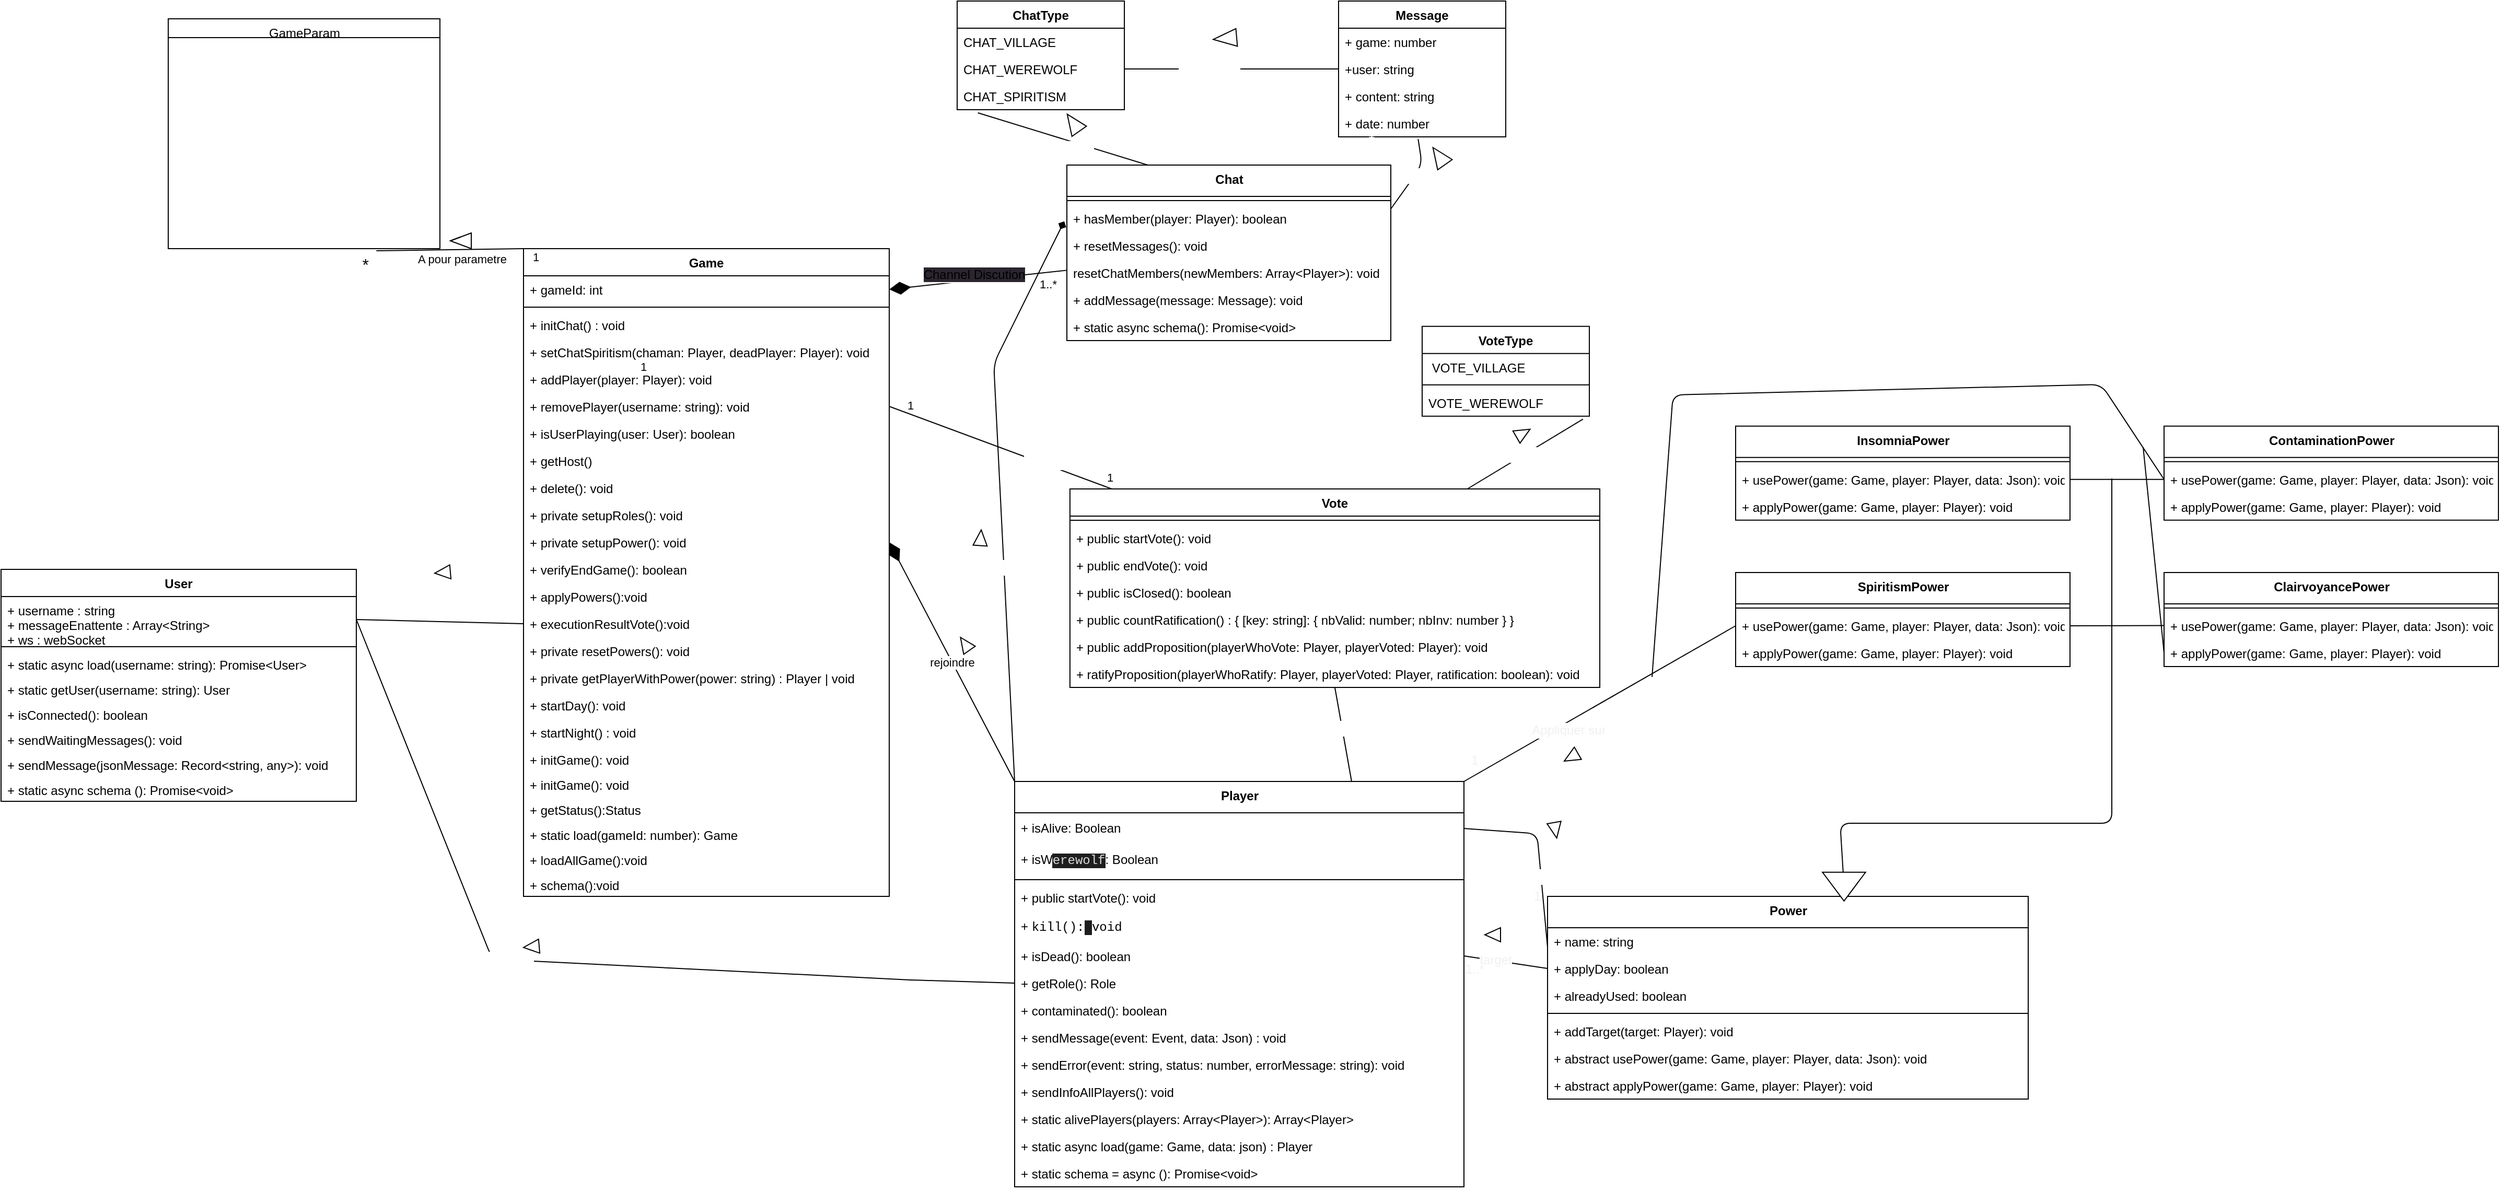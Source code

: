 <mxfile>
    <diagram id="72Uv0BMuDIGKp2RJv5wu" name="Page-1">
        <mxGraphModel dx="1897" dy="2357" grid="1" gridSize="10" guides="1" tooltips="1" connect="1" arrows="1" fold="1" page="1" pageScale="1" pageWidth="827" pageHeight="1169" math="0" shadow="0">
            <root>
                <mxCell id="0"/>
                <mxCell id="1" parent="0"/>
                <mxCell id="13" value="Game" style="swimlane;fontStyle=1;align=center;verticalAlign=top;childLayout=stackLayout;horizontal=1;startSize=26;horizontalStack=0;resizeParent=1;resizeParentMax=0;resizeLast=0;collapsible=1;marginBottom=0;" vertex="1" parent="1">
                    <mxGeometry x="-310" y="-930" width="350" height="620" as="geometry"/>
                </mxCell>
                <mxCell id="14" value="+ gameId: int" style="text;strokeColor=none;fillColor=none;align=left;verticalAlign=top;spacingLeft=4;spacingRight=4;overflow=hidden;rotatable=0;points=[[0,0.5],[1,0.5]];portConstraint=eastwest;" vertex="1" parent="13">
                    <mxGeometry y="26" width="350" height="26" as="geometry"/>
                </mxCell>
                <mxCell id="24" value="" style="line;strokeWidth=1;fillColor=none;align=left;verticalAlign=middle;spacingTop=-1;spacingLeft=3;spacingRight=3;rotatable=0;labelPosition=right;points=[];portConstraint=eastwest;strokeColor=inherit;" vertex="1" parent="13">
                    <mxGeometry y="52" width="350" height="8" as="geometry"/>
                </mxCell>
                <mxCell id="176" value="+ initChat() : void " style="text;strokeColor=none;fillColor=none;align=left;verticalAlign=top;spacingLeft=4;spacingRight=4;overflow=hidden;rotatable=0;points=[[0,0.5],[1,0.5]];portConstraint=eastwest;" vertex="1" parent="13">
                    <mxGeometry y="60" width="350" height="26" as="geometry"/>
                </mxCell>
                <mxCell id="179" value="+ setChatSpiritism(chaman: Player, deadPlayer: Player): void" style="text;strokeColor=none;fillColor=none;align=left;verticalAlign=top;spacingLeft=4;spacingRight=4;overflow=hidden;rotatable=0;points=[[0,0.5],[1,0.5]];portConstraint=eastwest;" vertex="1" parent="13">
                    <mxGeometry y="86" width="350" height="26" as="geometry"/>
                </mxCell>
                <mxCell id="188" value="+ addPlayer(player: Player): void" style="text;strokeColor=none;fillColor=none;align=left;verticalAlign=top;spacingLeft=4;spacingRight=4;overflow=hidden;rotatable=0;points=[[0,0.5],[1,0.5]];portConstraint=eastwest;" vertex="1" parent="13">
                    <mxGeometry y="112" width="350" height="26" as="geometry"/>
                </mxCell>
                <mxCell id="178" value="+ removePlayer(username: string): void" style="text;strokeColor=none;fillColor=none;align=left;verticalAlign=top;spacingLeft=4;spacingRight=4;overflow=hidden;rotatable=0;points=[[0,0.5],[1,0.5]];portConstraint=eastwest;" vertex="1" parent="13">
                    <mxGeometry y="138" width="350" height="26" as="geometry"/>
                </mxCell>
                <mxCell id="180" value="+ isUserPlaying(user: User): boolean" style="text;strokeColor=none;fillColor=none;align=left;verticalAlign=top;spacingLeft=4;spacingRight=4;overflow=hidden;rotatable=0;points=[[0,0.5],[1,0.5]];portConstraint=eastwest;" vertex="1" parent="13">
                    <mxGeometry y="164" width="350" height="26" as="geometry"/>
                </mxCell>
                <mxCell id="187" value="+ getHost()" style="text;strokeColor=none;fillColor=none;align=left;verticalAlign=top;spacingLeft=4;spacingRight=4;overflow=hidden;rotatable=0;points=[[0,0.5],[1,0.5]];portConstraint=eastwest;" vertex="1" parent="13">
                    <mxGeometry y="190" width="350" height="26" as="geometry"/>
                </mxCell>
                <mxCell id="185" value="+ delete(): void" style="text;strokeColor=none;fillColor=none;align=left;verticalAlign=top;spacingLeft=4;spacingRight=4;overflow=hidden;rotatable=0;points=[[0,0.5],[1,0.5]];portConstraint=eastwest;" vertex="1" parent="13">
                    <mxGeometry y="216" width="350" height="26" as="geometry"/>
                </mxCell>
                <mxCell id="189" value="+ private setupRoles(): void&#10;&#10;" style="text;strokeColor=none;fillColor=none;align=left;verticalAlign=top;spacingLeft=4;spacingRight=4;overflow=hidden;rotatable=0;points=[[0,0.5],[1,0.5]];portConstraint=eastwest;" vertex="1" parent="13">
                    <mxGeometry y="242" width="350" height="26" as="geometry"/>
                </mxCell>
                <mxCell id="191" value="+ private setupPower(): void " style="text;strokeColor=none;fillColor=none;align=left;verticalAlign=top;spacingLeft=4;spacingRight=4;overflow=hidden;rotatable=0;points=[[0,0.5],[1,0.5]];portConstraint=eastwest;" vertex="1" parent="13">
                    <mxGeometry y="268" width="350" height="26" as="geometry"/>
                </mxCell>
                <mxCell id="190" value="+ verifyEndGame(): boolean" style="text;strokeColor=none;fillColor=none;align=left;verticalAlign=top;spacingLeft=4;spacingRight=4;overflow=hidden;rotatable=0;points=[[0,0.5],[1,0.5]];portConstraint=eastwest;" vertex="1" parent="13">
                    <mxGeometry y="294" width="350" height="26" as="geometry"/>
                </mxCell>
                <mxCell id="193" value="+ applyPowers():void" style="text;strokeColor=none;fillColor=none;align=left;verticalAlign=top;spacingLeft=4;spacingRight=4;overflow=hidden;rotatable=0;points=[[0,0.5],[1,0.5]];portConstraint=eastwest;" vertex="1" parent="13">
                    <mxGeometry y="320" width="350" height="26" as="geometry"/>
                </mxCell>
                <mxCell id="192" value="+ executionResultVote():void" style="text;strokeColor=none;fillColor=none;align=left;verticalAlign=top;spacingLeft=4;spacingRight=4;overflow=hidden;rotatable=0;points=[[0,0.5],[1,0.5]];portConstraint=eastwest;" vertex="1" parent="13">
                    <mxGeometry y="346" width="350" height="26" as="geometry"/>
                </mxCell>
                <mxCell id="196" value="+ private resetPowers(): void" style="text;strokeColor=none;fillColor=none;align=left;verticalAlign=top;spacingLeft=4;spacingRight=4;overflow=hidden;rotatable=0;points=[[0,0.5],[1,0.5]];portConstraint=eastwest;" vertex="1" parent="13">
                    <mxGeometry y="372" width="350" height="26" as="geometry"/>
                </mxCell>
                <mxCell id="194" value="+ private getPlayerWithPower(power: string) : Player | void&#10;" style="text;strokeColor=none;fillColor=none;align=left;verticalAlign=top;spacingLeft=4;spacingRight=4;overflow=hidden;rotatable=0;points=[[0,0.5],[1,0.5]];portConstraint=eastwest;" vertex="1" parent="13">
                    <mxGeometry y="398" width="350" height="26" as="geometry"/>
                </mxCell>
                <mxCell id="195" value="+ startDay(): void" style="text;strokeColor=none;fillColor=none;align=left;verticalAlign=top;spacingLeft=4;spacingRight=4;overflow=hidden;rotatable=0;points=[[0,0.5],[1,0.5]];portConstraint=eastwest;" vertex="1" parent="13">
                    <mxGeometry y="424" width="350" height="26" as="geometry"/>
                </mxCell>
                <mxCell id="197" value="+ startNight() : void" style="text;strokeColor=none;fillColor=none;align=left;verticalAlign=top;spacingLeft=4;spacingRight=4;overflow=hidden;rotatable=0;points=[[0,0.5],[1,0.5]];portConstraint=eastwest;" vertex="1" parent="13">
                    <mxGeometry y="450" width="350" height="26" as="geometry"/>
                </mxCell>
                <mxCell id="198" value="+ initGame(): void" style="text;strokeColor=none;fillColor=none;align=left;verticalAlign=top;spacingLeft=4;spacingRight=4;overflow=hidden;rotatable=0;points=[[0,0.5],[1,0.5]];portConstraint=eastwest;" vertex="1" parent="13">
                    <mxGeometry y="476" width="350" height="24" as="geometry"/>
                </mxCell>
                <mxCell id="186" value="+ initGame(): void" style="text;strokeColor=none;fillColor=none;align=left;verticalAlign=top;spacingLeft=4;spacingRight=4;overflow=hidden;rotatable=0;points=[[0,0.5],[1,0.5]];portConstraint=eastwest;" vertex="1" parent="13">
                    <mxGeometry y="500" width="350" height="24" as="geometry"/>
                </mxCell>
                <mxCell id="199" value="+ getStatus():Status" style="text;strokeColor=none;fillColor=none;align=left;verticalAlign=top;spacingLeft=4;spacingRight=4;overflow=hidden;rotatable=0;points=[[0,0.5],[1,0.5]];portConstraint=eastwest;" vertex="1" parent="13">
                    <mxGeometry y="524" width="350" height="24" as="geometry"/>
                </mxCell>
                <mxCell id="201" value="+ static load(gameId: number): Game" style="text;strokeColor=none;fillColor=none;align=left;verticalAlign=top;spacingLeft=4;spacingRight=4;overflow=hidden;rotatable=0;points=[[0,0.5],[1,0.5]];portConstraint=eastwest;" vertex="1" parent="13">
                    <mxGeometry y="548" width="350" height="24" as="geometry"/>
                </mxCell>
                <mxCell id="202" value="+ loadAllGame():void" style="text;strokeColor=none;fillColor=none;align=left;verticalAlign=top;spacingLeft=4;spacingRight=4;overflow=hidden;rotatable=0;points=[[0,0.5],[1,0.5]];portConstraint=eastwest;" vertex="1" parent="13">
                    <mxGeometry y="572" width="350" height="24" as="geometry"/>
                </mxCell>
                <mxCell id="200" value="+ schema():void" style="text;strokeColor=none;fillColor=none;align=left;verticalAlign=top;spacingLeft=4;spacingRight=4;overflow=hidden;rotatable=0;points=[[0,0.5],[1,0.5]];portConstraint=eastwest;" vertex="1" parent="13">
                    <mxGeometry y="596" width="350" height="24" as="geometry"/>
                </mxCell>
                <mxCell id="118" value="GameParam" style="swimlane;fontStyle=0;align=center;verticalAlign=top;childLayout=stackLayout;horizontal=1;startSize=18;horizontalStack=0;resizeParent=1;resizeParentMax=0;resizeLast=0;collapsible=0;marginBottom=0;html=1;strokeColor=default;" vertex="1" parent="1">
                    <mxGeometry x="-650" y="-1150" width="260" height="220" as="geometry"/>
                </mxCell>
                <mxCell id="119" value="&lt;div style=&quot;font-family: Menlo, Monaco, &amp;quot;Courier New&amp;quot;, monospace; line-height: 18px;&quot;&gt;&lt;p style=&quot;&quot;&gt;&lt;span style=&quot;color: rgb(255, 255, 255);&quot;&gt;+ nbPlayerMin: number;&lt;/span&gt;&lt;br style=&quot;color: rgb(255, 255, 255);&quot;&gt;&lt;span style=&quot;color: rgb(255, 255, 255);&quot;&gt;+ nbPlayerMax: number;&lt;/span&gt;&lt;br style=&quot;color: rgb(255, 255, 255);&quot;&gt;&lt;span style=&quot;color: rgb(255, 255, 255);&quot;&gt;+ dayLength: number;&lt;/span&gt;&lt;br style=&quot;color: rgb(255, 255, 255);&quot;&gt;&lt;span style=&quot;color: rgb(255, 255, 255);&quot;&gt;+ nightLength: number;&lt;/span&gt;&lt;br style=&quot;color: rgb(255, 255, 255);&quot;&gt;&lt;span style=&quot;color: rgb(255, 255, 255);&quot;&gt;+ startDate: number;&lt;/span&gt;&lt;br style=&quot;color: rgb(255, 255, 255);&quot;&gt;&lt;span style=&quot;color: rgb(255, 255, 255);&quot;&gt;+ percentageWerewolf: number;&lt;/span&gt;&lt;br style=&quot;color: rgb(255, 255, 255);&quot;&gt;&lt;span style=&quot;color: rgb(255, 255, 255);&quot;&gt;+ probaContamination: number;&lt;/span&gt;&lt;br style=&quot;color: rgb(255, 255, 255);&quot;&gt;&lt;span style=&quot;color: rgb(255, 255, 255);&quot;&gt;+ probaInsomnie: number;&lt;/span&gt;&lt;br style=&quot;color: rgb(255, 255, 255);&quot;&gt;&lt;span style=&quot;color: rgb(255, 255, 255);&quot;&gt;+ probaVoyance: number;&lt;/span&gt;&lt;br style=&quot;color: rgb(255, 255, 255);&quot;&gt;&lt;span style=&quot;color: rgb(255, 255, 255);&quot;&gt;+ probaSpiritisme: number;&lt;/span&gt;&lt;br&gt;&lt;/p&gt;&lt;/div&gt;" style="text;html=1;strokeColor=none;fillColor=none;align=left;verticalAlign=middle;spacingLeft=4;spacingRight=4;overflow=hidden;rotatable=0;points=[[0,0.5],[1,0.5]];portConstraint=eastwest;" vertex="1" parent="118">
                    <mxGeometry y="18" width="260" height="202" as="geometry"/>
                </mxCell>
                <mxCell id="127" value="" style="endArrow=none;html=1;entryX=0.766;entryY=1.01;entryDx=0;entryDy=0;entryPerimeter=0;exitX=0;exitY=0;exitDx=0;exitDy=0;endFill=0;" edge="1" parent="1" source="13" target="119">
                    <mxGeometry relative="1" as="geometry">
                        <mxPoint x="-390" y="-900" as="sourcePoint"/>
                        <mxPoint x="-300" y="-905" as="targetPoint"/>
                    </mxGeometry>
                </mxCell>
                <mxCell id="128" value="A pour parametre" style="edgeLabel;resizable=0;html=1;align=center;verticalAlign=middle;" connectable="0" vertex="1" parent="127">
                    <mxGeometry relative="1" as="geometry">
                        <mxPoint x="11" y="9" as="offset"/>
                    </mxGeometry>
                </mxCell>
                <mxCell id="129" value="1" style="edgeLabel;resizable=0;html=1;align=left;verticalAlign=bottom;" connectable="0" vertex="1" parent="127">
                    <mxGeometry x="-1" relative="1" as="geometry">
                        <mxPoint x="7" y="16" as="offset"/>
                    </mxGeometry>
                </mxCell>
                <mxCell id="130" value="&lt;font style=&quot;font-size: 16px;&quot;&gt;*&lt;/font&gt;" style="edgeLabel;resizable=0;html=1;align=right;verticalAlign=bottom;" connectable="0" vertex="1" parent="127">
                    <mxGeometry x="1" relative="1" as="geometry">
                        <mxPoint x="-7" y="24" as="offset"/>
                    </mxGeometry>
                </mxCell>
                <mxCell id="136" value="1" style="text;html=1;align=center;verticalAlign=middle;resizable=0;points=[];autosize=1;strokeColor=none;fillColor=none;fontSize=12;fontFamily=Helvetica;fontColor=#FFFFFF;" vertex="1" parent="1">
                    <mxGeometry x="-327.01" y="-957.5" width="30" height="30" as="geometry"/>
                </mxCell>
                <mxCell id="139" value="User" style="swimlane;fontStyle=1;align=center;verticalAlign=top;childLayout=stackLayout;horizontal=1;startSize=26;horizontalStack=0;resizeParent=1;resizeParentMax=0;resizeLast=0;collapsible=1;marginBottom=0;" vertex="1" parent="1">
                    <mxGeometry x="-810" y="-623" width="340" height="222" as="geometry"/>
                </mxCell>
                <mxCell id="140" value="+ username : string&#10;+ messageEnattente : Array&lt;String&gt;&#10;+ ws : webSocket " style="text;strokeColor=none;fillColor=none;align=left;verticalAlign=top;spacingLeft=4;spacingRight=4;overflow=hidden;rotatable=0;points=[[0,0.5],[1,0.5]];portConstraint=eastwest;" vertex="1" parent="139">
                    <mxGeometry y="26" width="340" height="44" as="geometry"/>
                </mxCell>
                <mxCell id="141" value="" style="line;strokeWidth=1;fillColor=none;align=left;verticalAlign=middle;spacingTop=-1;spacingLeft=3;spacingRight=3;rotatable=0;labelPosition=right;points=[];portConstraint=eastwest;strokeColor=inherit;" vertex="1" parent="139">
                    <mxGeometry y="70" width="340" height="8" as="geometry"/>
                </mxCell>
                <mxCell id="394" value="+ static async load(username: string): Promise&lt;User&gt; &#10;" style="text;strokeColor=none;fillColor=none;align=left;verticalAlign=top;spacingLeft=4;spacingRight=4;overflow=hidden;rotatable=0;points=[[0,0.5],[1,0.5]];portConstraint=eastwest;" vertex="1" parent="139">
                    <mxGeometry y="78" width="340" height="24" as="geometry"/>
                </mxCell>
                <mxCell id="395" value="+ static getUser(username: string): User" style="text;strokeColor=none;fillColor=none;align=left;verticalAlign=top;spacingLeft=4;spacingRight=4;overflow=hidden;rotatable=0;points=[[0,0.5],[1,0.5]];portConstraint=eastwest;" vertex="1" parent="139">
                    <mxGeometry y="102" width="340" height="24" as="geometry"/>
                </mxCell>
                <mxCell id="392" value="+ isConnected(): boolean" style="text;strokeColor=none;fillColor=none;align=left;verticalAlign=top;spacingLeft=4;spacingRight=4;overflow=hidden;rotatable=0;points=[[0,0.5],[1,0.5]];portConstraint=eastwest;" vertex="1" parent="139">
                    <mxGeometry y="126" width="340" height="24" as="geometry"/>
                </mxCell>
                <mxCell id="398" value="+ sendWaitingMessages(): void" style="text;strokeColor=none;fillColor=none;align=left;verticalAlign=top;spacingLeft=4;spacingRight=4;overflow=hidden;rotatable=0;points=[[0,0.5],[1,0.5]];portConstraint=eastwest;" vertex="1" parent="139">
                    <mxGeometry y="150" width="340" height="24" as="geometry"/>
                </mxCell>
                <mxCell id="396" value="+ sendMessage(jsonMessage: Record&lt;string, any&gt;): void" style="text;strokeColor=none;fillColor=none;align=left;verticalAlign=top;spacingLeft=4;spacingRight=4;overflow=hidden;rotatable=0;points=[[0,0.5],[1,0.5]];portConstraint=eastwest;" vertex="1" parent="139">
                    <mxGeometry y="174" width="340" height="24" as="geometry"/>
                </mxCell>
                <mxCell id="399" value="+ static async schema (): Promise&lt;void&gt;" style="text;strokeColor=none;fillColor=none;align=left;verticalAlign=top;spacingLeft=4;spacingRight=4;overflow=hidden;rotatable=0;points=[[0,0.5],[1,0.5]];portConstraint=eastwest;" vertex="1" parent="139">
                    <mxGeometry y="198" width="340" height="24" as="geometry"/>
                </mxCell>
                <mxCell id="142" style="edgeStyle=none;html=1;exitX=1;exitY=0.5;exitDx=0;exitDy=0;entryX=0;entryY=0.5;entryDx=0;entryDy=0;fontFamily=Helvetica;fontSize=12;fontColor=#FFFFFF;endArrow=none;endFill=0;" edge="1" parent="1" source="140" target="192">
                    <mxGeometry relative="1" as="geometry"/>
                </mxCell>
                <mxCell id="144" value="est créé par" style="edgeLabel;html=1;align=center;verticalAlign=middle;resizable=0;points=[];fontSize=12;fontFamily=Helvetica;fontColor=#FFFFFF;" vertex="1" connectable="0" parent="142">
                    <mxGeometry x="-0.101" y="3" relative="1" as="geometry">
                        <mxPoint x="8" y="-21" as="offset"/>
                    </mxGeometry>
                </mxCell>
                <mxCell id="145" style="edgeStyle=none;html=1;exitX=1;exitY=0.5;exitDx=0;exitDy=0;startArrow=diamondThin;startFill=1;startSize=18;endArrow=none;endFill=0;" edge="1" parent="1" target="147" source="14">
                    <mxGeometry relative="1" as="geometry">
                        <mxPoint x="-89.54" y="-915.22" as="sourcePoint"/>
                        <mxPoint x="320.0" y="-910.788" as="targetPoint"/>
                    </mxGeometry>
                </mxCell>
                <mxCell id="146" value="&lt;span style=&quot;font-size: 12px; background-color: rgb(42, 37, 47);&quot;&gt;Channel Discution&lt;/span&gt;" style="edgeLabel;html=1;align=center;verticalAlign=middle;resizable=0;points=[];" vertex="1" connectable="0" parent="145">
                    <mxGeometry x="0.286" y="-3" relative="1" as="geometry">
                        <mxPoint x="-29" y="-5" as="offset"/>
                    </mxGeometry>
                </mxCell>
                <mxCell id="147" value="&lt;b&gt;Chat&lt;/b&gt;" style="swimlane;fontStyle=0;align=center;verticalAlign=top;childLayout=stackLayout;horizontal=1;startSize=30;horizontalStack=0;resizeParent=1;resizeParentMax=0;resizeLast=0;collapsible=0;marginBottom=0;html=1;" vertex="1" parent="1">
                    <mxGeometry x="210" y="-1010" width="310" height="168" as="geometry"/>
                </mxCell>
                <mxCell id="149" value="" style="line;strokeWidth=1;fillColor=none;align=left;verticalAlign=middle;spacingTop=-1;spacingLeft=3;spacingRight=3;rotatable=0;labelPosition=right;points=[];portConstraint=eastwest;" vertex="1" parent="147">
                    <mxGeometry y="30" width="310" height="8" as="geometry"/>
                </mxCell>
                <mxCell id="270" value="+ hasMember(player: Player): boolean" style="text;strokeColor=none;fillColor=none;align=left;verticalAlign=top;spacingLeft=4;spacingRight=4;overflow=hidden;rotatable=0;points=[[0,0.5],[1,0.5]];portConstraint=eastwest;" vertex="1" parent="147">
                    <mxGeometry y="38" width="310" height="26" as="geometry"/>
                </mxCell>
                <mxCell id="271" value="+ resetMessages(): void" style="text;strokeColor=none;fillColor=none;align=left;verticalAlign=top;spacingLeft=4;spacingRight=4;overflow=hidden;rotatable=0;points=[[0,0.5],[1,0.5]];portConstraint=eastwest;" vertex="1" parent="147">
                    <mxGeometry y="64" width="310" height="26" as="geometry"/>
                </mxCell>
                <mxCell id="274" value="resetChatMembers(newMembers: Array&lt;Player&gt;): void" style="text;strokeColor=none;fillColor=none;align=left;verticalAlign=top;spacingLeft=4;spacingRight=4;overflow=hidden;rotatable=0;points=[[0,0.5],[1,0.5]];portConstraint=eastwest;" vertex="1" parent="147">
                    <mxGeometry y="90" width="310" height="26" as="geometry"/>
                </mxCell>
                <mxCell id="273" value="+ addMessage(message: Message): void" style="text;strokeColor=none;fillColor=none;align=left;verticalAlign=top;spacingLeft=4;spacingRight=4;overflow=hidden;rotatable=0;points=[[0,0.5],[1,0.5]];portConstraint=eastwest;" vertex="1" parent="147">
                    <mxGeometry y="116" width="310" height="26" as="geometry"/>
                </mxCell>
                <mxCell id="272" value="+ static async schema(): Promise&lt;void&gt;" style="text;strokeColor=none;fillColor=none;align=left;verticalAlign=top;spacingLeft=4;spacingRight=4;overflow=hidden;rotatable=0;points=[[0,0.5],[1,0.5]];portConstraint=eastwest;" vertex="1" parent="147">
                    <mxGeometry y="142" width="310" height="26" as="geometry"/>
                </mxCell>
                <mxCell id="151" value="1" style="edgeLabel;html=1;align=center;verticalAlign=middle;resizable=0;points=[];" vertex="1" connectable="0" parent="1">
                    <mxGeometry x="60.003" y="-780.001" as="geometry"/>
                </mxCell>
                <mxCell id="157" value="1..*" style="edgeLabel;resizable=0;html=1;align=left;verticalAlign=bottom;" connectable="0" vertex="1" parent="1">
                    <mxGeometry x="200" y="-910" as="geometry">
                        <mxPoint x="-18" y="22" as="offset"/>
                    </mxGeometry>
                </mxCell>
                <mxCell id="160" value="Vote" style="swimlane;fontStyle=1;align=center;verticalAlign=top;childLayout=stackLayout;horizontal=1;startSize=26;horizontalStack=0;resizeParent=1;resizeParentMax=0;resizeLast=0;collapsible=1;marginBottom=0;" vertex="1" parent="1">
                    <mxGeometry x="212.94" y="-700" width="507.06" height="190" as="geometry"/>
                </mxCell>
                <mxCell id="162" value="" style="line;strokeWidth=1;fillColor=none;align=left;verticalAlign=middle;spacingTop=-1;spacingLeft=3;spacingRight=3;rotatable=0;labelPosition=right;points=[];portConstraint=eastwest;strokeColor=inherit;" vertex="1" parent="160">
                    <mxGeometry y="26" width="507.06" height="8" as="geometry"/>
                </mxCell>
                <mxCell id="223" value="+ public startVote(): void" style="text;strokeColor=none;fillColor=none;align=left;verticalAlign=top;spacingLeft=4;spacingRight=4;overflow=hidden;rotatable=0;points=[[0,0.5],[1,0.5]];portConstraint=eastwest;" vertex="1" parent="160">
                    <mxGeometry y="34" width="507.06" height="26" as="geometry"/>
                </mxCell>
                <mxCell id="225" value="+ public endVote(): void" style="text;strokeColor=none;fillColor=none;align=left;verticalAlign=top;spacingLeft=4;spacingRight=4;overflow=hidden;rotatable=0;points=[[0,0.5],[1,0.5]];portConstraint=eastwest;" vertex="1" parent="160">
                    <mxGeometry y="60" width="507.06" height="26" as="geometry"/>
                </mxCell>
                <mxCell id="227" value="+ public isClosed(): boolean" style="text;strokeColor=none;fillColor=none;align=left;verticalAlign=top;spacingLeft=4;spacingRight=4;overflow=hidden;rotatable=0;points=[[0,0.5],[1,0.5]];portConstraint=eastwest;" vertex="1" parent="160">
                    <mxGeometry y="86" width="507.06" height="26" as="geometry"/>
                </mxCell>
                <mxCell id="226" value="+ public countRatification() : { [key: string]: { nbValid: number; nbInv: number } }" style="text;strokeColor=none;fillColor=none;align=left;verticalAlign=top;spacingLeft=4;spacingRight=4;overflow=hidden;rotatable=0;points=[[0,0.5],[1,0.5]];portConstraint=eastwest;" vertex="1" parent="160">
                    <mxGeometry y="112" width="507.06" height="26" as="geometry"/>
                </mxCell>
                <mxCell id="236" value="+ public addProposition(playerWhoVote: Player, playerVoted: Player): void&#10;" style="text;strokeColor=none;fillColor=none;align=left;verticalAlign=top;spacingLeft=4;spacingRight=4;overflow=hidden;rotatable=0;points=[[0,0.5],[1,0.5]];portConstraint=eastwest;" vertex="1" parent="160">
                    <mxGeometry y="138" width="507.06" height="26" as="geometry"/>
                </mxCell>
                <mxCell id="224" value="+ ratifyProposition(playerWhoRatify: Player, playerVoted: Player, ratification: boolean): void" style="text;strokeColor=none;fillColor=none;align=left;verticalAlign=top;spacingLeft=4;spacingRight=4;overflow=hidden;rotatable=0;points=[[0,0.5],[1,0.5]];portConstraint=eastwest;" vertex="1" parent="160">
                    <mxGeometry y="164" width="507.06" height="26" as="geometry"/>
                </mxCell>
                <mxCell id="214" style="edgeStyle=none;html=1;exitX=0.75;exitY=0;exitDx=0;exitDy=0;entryX=0.5;entryY=1;entryDx=0;entryDy=0;fontFamily=Helvetica;fontSize=12;fontColor=#FFFFFF;endArrow=none;endFill=0;" edge="1" parent="1" source="165" target="160">
                    <mxGeometry relative="1" as="geometry"/>
                </mxCell>
                <mxCell id="215" value="prend part" style="edgeLabel;html=1;align=center;verticalAlign=middle;resizable=0;points=[];fontSize=12;fontFamily=Helvetica;fontColor=#FFFFFF;" vertex="1" connectable="0" parent="214">
                    <mxGeometry x="0.115" y="-1" relative="1" as="geometry">
                        <mxPoint y="-1" as="offset"/>
                    </mxGeometry>
                </mxCell>
                <mxCell id="268" style="edgeStyle=none;html=1;exitX=0;exitY=0;exitDx=0;exitDy=0;entryX=-0.011;entryY=0.719;entryDx=0;entryDy=0;fontFamily=Helvetica;fontSize=12;fontColor=#FFFFFF;entryPerimeter=0;endArrow=diamond;endFill=1;startArrow=none;startFill=0;startSize=8;strokeWidth=1;" edge="1" parent="1" source="165">
                    <mxGeometry relative="1" as="geometry">
                        <mxPoint x="207.47" y="-956.182" as="targetPoint"/>
                        <Array as="points">
                            <mxPoint x="140" y="-820"/>
                        </Array>
                    </mxGeometry>
                </mxCell>
                <mxCell id="269" value="Peut parler dans" style="edgeLabel;html=1;align=center;verticalAlign=middle;resizable=0;points=[];fontSize=12;fontFamily=Helvetica;fontColor=#FFFFFF;" vertex="1" connectable="0" parent="268">
                    <mxGeometry x="-0.256" y="-2" relative="1" as="geometry">
                        <mxPoint x="-21" as="offset"/>
                    </mxGeometry>
                </mxCell>
                <mxCell id="165" value="&lt;b&gt;Player&lt;br&gt;&lt;/b&gt;" style="swimlane;fontStyle=0;align=center;verticalAlign=top;childLayout=stackLayout;horizontal=1;startSize=30;horizontalStack=0;resizeParent=1;resizeParentMax=0;resizeLast=0;collapsible=0;marginBottom=0;html=1;strokeColor=default;" vertex="1" parent="1">
                    <mxGeometry x="160" y="-420" width="430" height="388" as="geometry"/>
                </mxCell>
                <mxCell id="166" value="+ isAlive: Boolean" style="text;html=1;strokeColor=none;fillColor=none;align=left;verticalAlign=middle;spacingLeft=4;spacingRight=4;overflow=hidden;rotatable=0;points=[[0,0.5],[1,0.5]];portConstraint=eastwest;" vertex="1" parent="165">
                    <mxGeometry y="30" width="430" height="30" as="geometry"/>
                </mxCell>
                <mxCell id="281" value="+ isW&lt;span style=&quot;background-color: rgb(30, 30, 30); color: rgb(218, 218, 218); font-family: Menlo, Monaco, &amp;quot;Courier New&amp;quot;, monospace;&quot;&gt;erewolf&lt;/span&gt;&lt;span style=&quot;background-color: initial;&quot;&gt;: Boolean&lt;/span&gt;" style="text;html=1;strokeColor=none;fillColor=none;align=left;verticalAlign=middle;spacingLeft=4;spacingRight=4;overflow=hidden;rotatable=0;points=[[0,0.5],[1,0.5]];portConstraint=eastwest;" vertex="1" parent="165">
                    <mxGeometry y="60" width="430" height="30" as="geometry"/>
                </mxCell>
                <mxCell id="167" value="" style="line;strokeWidth=1;fillColor=none;align=left;verticalAlign=middle;spacingTop=-1;spacingLeft=3;spacingRight=3;rotatable=0;labelPosition=right;points=[];portConstraint=eastwest;strokeColor=default;" vertex="1" parent="165">
                    <mxGeometry y="90" width="430" height="8" as="geometry"/>
                </mxCell>
                <mxCell id="316" value="+ public startVote(): void" style="text;strokeColor=none;fillColor=none;align=left;verticalAlign=top;spacingLeft=4;spacingRight=4;overflow=hidden;rotatable=0;points=[[0,0.5],[1,0.5]];portConstraint=eastwest;" vertex="1" parent="165">
                    <mxGeometry y="98" width="430" height="26" as="geometry"/>
                </mxCell>
                <mxCell id="315" value="+&amp;nbsp;&lt;span style=&quot;font-family: Menlo, Monaco, &amp;quot;Courier New&amp;quot;, monospace;&quot;&gt;kill&lt;/span&gt;&lt;span style=&quot;font-family: Menlo, Monaco, &amp;quot;Courier New&amp;quot;, monospace;&quot;&gt;():&lt;/span&gt;&lt;span style=&quot;background-color: rgb(30, 30, 30); font-family: Menlo, Monaco, &amp;quot;Courier New&amp;quot;, monospace;&quot;&gt; &lt;/span&gt;&lt;span style=&quot;font-family: Menlo, Monaco, &amp;quot;Courier New&amp;quot;, monospace;&quot;&gt;void&lt;/span&gt;" style="text;html=1;strokeColor=none;fillColor=none;align=left;verticalAlign=middle;spacingLeft=4;spacingRight=4;overflow=hidden;rotatable=0;points=[[0,0.5],[1,0.5]];portConstraint=eastwest;" vertex="1" parent="165">
                    <mxGeometry y="124" width="430" height="30" as="geometry"/>
                </mxCell>
                <mxCell id="319" value="+ isDead(): boolean" style="text;strokeColor=none;fillColor=none;align=left;verticalAlign=top;spacingLeft=4;spacingRight=4;overflow=hidden;rotatable=0;points=[[0,0.5],[1,0.5]];portConstraint=eastwest;" vertex="1" parent="165">
                    <mxGeometry y="154" width="430" height="26" as="geometry"/>
                </mxCell>
                <mxCell id="322" value="+ getRole(): Role" style="text;strokeColor=none;fillColor=none;align=left;verticalAlign=top;spacingLeft=4;spacingRight=4;overflow=hidden;rotatable=0;points=[[0,0.5],[1,0.5]];portConstraint=eastwest;" vertex="1" parent="165">
                    <mxGeometry y="180" width="430" height="26" as="geometry"/>
                </mxCell>
                <mxCell id="325" value="+ contaminated(): boolean" style="text;strokeColor=none;fillColor=none;align=left;verticalAlign=top;spacingLeft=4;spacingRight=4;overflow=hidden;rotatable=0;points=[[0,0.5],[1,0.5]];portConstraint=eastwest;" vertex="1" parent="165">
                    <mxGeometry y="206" width="430" height="26" as="geometry"/>
                </mxCell>
                <mxCell id="327" value="+ sendMessage(event: Event, data: Json) : void" style="text;strokeColor=none;fillColor=none;align=left;verticalAlign=top;spacingLeft=4;spacingRight=4;overflow=hidden;rotatable=0;points=[[0,0.5],[1,0.5]];portConstraint=eastwest;" vertex="1" parent="165">
                    <mxGeometry y="232" width="430" height="26" as="geometry"/>
                </mxCell>
                <mxCell id="326" value="+ sendError(event: string, status: number, errorMessage: string): void" style="text;strokeColor=none;fillColor=none;align=left;verticalAlign=top;spacingLeft=4;spacingRight=4;overflow=hidden;rotatable=0;points=[[0,0.5],[1,0.5]];portConstraint=eastwest;" vertex="1" parent="165">
                    <mxGeometry y="258" width="430" height="26" as="geometry"/>
                </mxCell>
                <mxCell id="324" value="+ sendInfoAllPlayers(): void" style="text;strokeColor=none;fillColor=none;align=left;verticalAlign=top;spacingLeft=4;spacingRight=4;overflow=hidden;rotatable=0;points=[[0,0.5],[1,0.5]];portConstraint=eastwest;" vertex="1" parent="165">
                    <mxGeometry y="284" width="430" height="26" as="geometry"/>
                </mxCell>
                <mxCell id="318" value="+ static alivePlayers(players: Array&lt;Player&gt;): Array&lt;Player&gt;" style="text;strokeColor=none;fillColor=none;align=left;verticalAlign=top;spacingLeft=4;spacingRight=4;overflow=hidden;rotatable=0;points=[[0,0.5],[1,0.5]];portConstraint=eastwest;" vertex="1" parent="165">
                    <mxGeometry y="310" width="430" height="26" as="geometry"/>
                </mxCell>
                <mxCell id="317" value="+ static async load(game: Game, data: json) : Player" style="text;strokeColor=none;fillColor=none;align=left;verticalAlign=top;spacingLeft=4;spacingRight=4;overflow=hidden;rotatable=0;points=[[0,0.5],[1,0.5]];portConstraint=eastwest;" vertex="1" parent="165">
                    <mxGeometry y="336" width="430" height="26" as="geometry"/>
                </mxCell>
                <mxCell id="323" value="+ static schema = async (): Promise&lt;void&gt;" style="text;strokeColor=none;fillColor=none;align=left;verticalAlign=top;spacingLeft=4;spacingRight=4;overflow=hidden;rotatable=0;points=[[0,0.5],[1,0.5]];portConstraint=eastwest;" vertex="1" parent="165">
                    <mxGeometry y="362" width="430" height="26" as="geometry"/>
                </mxCell>
                <mxCell id="169" value="rejoindre" style="rounded=0;elbow=vertical;html=1;startArrow=diamondThin;startFill=1;endArrow=none;endFill=0;startSize=18;endSize=6;entryX=0;entryY=0;entryDx=0;entryDy=0;exitX=1;exitY=0.5;exitDx=0;exitDy=0;" edge="1" parent="1" source="191" target="165">
                    <mxGeometry relative="1" as="geometry">
                        <mxPoint x="-94.999" y="-718.25" as="targetPoint"/>
                        <mxPoint x="-240" y="-860" as="sourcePoint"/>
                    </mxGeometry>
                </mxCell>
                <mxCell id="170" value="1" style="edgeLabel;resizable=0;html=1;align=left;verticalAlign=bottom;" connectable="0" vertex="1" parent="1">
                    <mxGeometry x="-150.09" y="-812.57" as="geometry">
                        <mxPoint x="-50" y="4" as="offset"/>
                    </mxGeometry>
                </mxCell>
                <mxCell id="172" style="edgeStyle=none;html=1;entryX=1;entryY=0.5;entryDx=0;entryDy=0;fontFamily=Helvetica;fontSize=12;fontColor=#FFFFFF;endArrow=none;endFill=0;" edge="1" parent="1" target="178">
                    <mxGeometry relative="1" as="geometry">
                        <mxPoint x="253" y="-700" as="sourcePoint"/>
                        <mxPoint x="-180" y="-870" as="targetPoint"/>
                    </mxGeometry>
                </mxCell>
                <mxCell id="173" value="current vote" style="edgeLabel;html=1;align=center;verticalAlign=middle;resizable=0;points=[];fontSize=12;fontFamily=Helvetica;fontColor=#FFFFFF;" vertex="1" connectable="0" parent="172">
                    <mxGeometry x="-0.101" y="3" relative="1" as="geometry">
                        <mxPoint x="43" y="6" as="offset"/>
                    </mxGeometry>
                </mxCell>
                <mxCell id="207" value="VoteType" style="swimlane;fontStyle=1;align=center;verticalAlign=top;childLayout=stackLayout;horizontal=1;startSize=26;horizontalStack=0;resizeParent=1;resizeParentMax=0;resizeLast=0;collapsible=1;marginBottom=0;" vertex="1" parent="1">
                    <mxGeometry x="550" y="-855.57" width="160" height="86" as="geometry"/>
                </mxCell>
                <mxCell id="208" value=" VOTE_VILLAGE" style="text;strokeColor=none;fillColor=none;align=left;verticalAlign=top;spacingLeft=4;spacingRight=4;overflow=hidden;rotatable=0;points=[[0,0.5],[1,0.5]];portConstraint=eastwest;" vertex="1" parent="207">
                    <mxGeometry y="26" width="160" height="26" as="geometry"/>
                </mxCell>
                <mxCell id="209" value="" style="line;strokeWidth=1;fillColor=none;align=left;verticalAlign=middle;spacingTop=-1;spacingLeft=3;spacingRight=3;rotatable=0;labelPosition=right;points=[];portConstraint=eastwest;strokeColor=inherit;" vertex="1" parent="207">
                    <mxGeometry y="52" width="160" height="8" as="geometry"/>
                </mxCell>
                <mxCell id="210" value="VOTE_WEREWOLF" style="text;strokeColor=none;fillColor=none;align=left;verticalAlign=top;spacingLeft=4;spacingRight=4;overflow=hidden;rotatable=0;points=[[0,0.5],[1,0.5]];portConstraint=eastwest;" vertex="1" parent="207">
                    <mxGeometry y="60" width="160" height="26" as="geometry"/>
                </mxCell>
                <mxCell id="211" value="have type" style="edgeStyle=none;html=1;exitX=0.962;exitY=1.105;exitDx=0;exitDy=0;entryX=0.75;entryY=0;entryDx=0;entryDy=0;fontFamily=Helvetica;fontSize=12;fontColor=#FFFFFF;exitPerimeter=0;endArrow=none;endFill=0;" edge="1" parent="1" source="210" target="160">
                    <mxGeometry relative="1" as="geometry">
                        <mxPoint x="372.94" y="-661" as="targetPoint"/>
                    </mxGeometry>
                </mxCell>
                <mxCell id="212" value="1" style="edgeLabel;html=1;align=center;verticalAlign=middle;resizable=0;points=[];" vertex="1" connectable="0" parent="1">
                    <mxGeometry x="70.003" y="-770.001" as="geometry">
                        <mxPoint x="181" y="59" as="offset"/>
                    </mxGeometry>
                </mxCell>
                <mxCell id="216" value="1" style="text;html=1;align=center;verticalAlign=middle;resizable=0;points=[];autosize=1;strokeColor=none;fillColor=none;fontSize=12;fontFamily=Helvetica;fontColor=#FFFFFF;" vertex="1" parent="1">
                    <mxGeometry x="45" y="-890" width="30" height="30" as="geometry"/>
                </mxCell>
                <mxCell id="217" value="0..*" style="text;html=1;align=center;verticalAlign=middle;resizable=0;points=[];autosize=1;strokeColor=none;fillColor=none;fontSize=12;fontFamily=Helvetica;fontColor=#FFFFFF;rotation=90;" vertex="1" parent="1">
                    <mxGeometry x="570" y="-730" width="40" height="30" as="geometry"/>
                </mxCell>
                <mxCell id="218" value="1" style="text;html=1;align=center;verticalAlign=middle;resizable=0;points=[];autosize=1;strokeColor=none;fillColor=none;fontSize=12;fontFamily=Helvetica;fontColor=#FFFFFF;" vertex="1" parent="1">
                    <mxGeometry x="700" y="-770" width="30" height="30" as="geometry"/>
                </mxCell>
                <mxCell id="219" value="0..*" style="text;html=1;align=center;verticalAlign=middle;resizable=0;points=[];autosize=1;strokeColor=none;fillColor=none;fontSize=12;fontFamily=Helvetica;fontColor=#FFFFFF;" vertex="1" parent="1">
                    <mxGeometry x="470" y="-510" width="40" height="30" as="geometry"/>
                </mxCell>
                <mxCell id="220" value="2..*" style="text;html=1;align=center;verticalAlign=middle;resizable=0;points=[];autosize=1;strokeColor=none;fillColor=none;fontSize=12;fontFamily=Helvetica;fontColor=#FFFFFF;" vertex="1" parent="1">
                    <mxGeometry x="486.47" y="-450" width="40" height="30" as="geometry"/>
                </mxCell>
                <mxCell id="237" value="ChatType" style="swimlane;fontStyle=1;align=center;verticalAlign=top;childLayout=stackLayout;horizontal=1;startSize=26;horizontalStack=0;resizeParent=1;resizeParentMax=0;resizeLast=0;collapsible=1;marginBottom=0;" vertex="1" parent="1">
                    <mxGeometry x="105" y="-1167" width="160" height="104" as="geometry"/>
                </mxCell>
                <mxCell id="242" value="CHAT_VILLAGE" style="text;strokeColor=none;fillColor=none;align=left;verticalAlign=top;spacingLeft=4;spacingRight=4;overflow=hidden;rotatable=0;points=[[0,0.5],[1,0.5]];portConstraint=eastwest;" vertex="1" parent="237">
                    <mxGeometry y="26" width="160" height="26" as="geometry"/>
                </mxCell>
                <mxCell id="245" value="CHAT_WEREWOLF" style="text;strokeColor=none;fillColor=none;align=left;verticalAlign=top;spacingLeft=4;spacingRight=4;overflow=hidden;rotatable=0;points=[[0,0.5],[1,0.5]];portConstraint=eastwest;" vertex="1" parent="237">
                    <mxGeometry y="52" width="160" height="26" as="geometry"/>
                </mxCell>
                <mxCell id="244" value="CHAT_SPIRITISM" style="text;strokeColor=none;fillColor=none;align=left;verticalAlign=top;spacingLeft=4;spacingRight=4;overflow=hidden;rotatable=0;points=[[0,0.5],[1,0.5]];portConstraint=eastwest;" vertex="1" parent="237">
                    <mxGeometry y="78" width="160" height="26" as="geometry"/>
                </mxCell>
                <mxCell id="246" value="Message" style="swimlane;fontStyle=1;align=center;verticalAlign=top;childLayout=stackLayout;horizontal=1;startSize=26;horizontalStack=0;resizeParent=1;resizeParentMax=0;resizeLast=0;collapsible=1;marginBottom=0;" vertex="1" parent="1">
                    <mxGeometry x="470" y="-1167" width="160" height="130" as="geometry"/>
                </mxCell>
                <mxCell id="247" value="+ game: number" style="text;strokeColor=none;fillColor=none;align=left;verticalAlign=top;spacingLeft=4;spacingRight=4;overflow=hidden;rotatable=0;points=[[0,0.5],[1,0.5]];portConstraint=eastwest;" vertex="1" parent="246">
                    <mxGeometry y="26" width="160" height="26" as="geometry"/>
                </mxCell>
                <mxCell id="248" value="+user: string" style="text;strokeColor=none;fillColor=none;align=left;verticalAlign=top;spacingLeft=4;spacingRight=4;overflow=hidden;rotatable=0;points=[[0,0.5],[1,0.5]];portConstraint=eastwest;" vertex="1" parent="246">
                    <mxGeometry y="52" width="160" height="26" as="geometry"/>
                </mxCell>
                <mxCell id="251" value="+ content: string" style="text;strokeColor=none;fillColor=none;align=left;verticalAlign=top;spacingLeft=4;spacingRight=4;overflow=hidden;rotatable=0;points=[[0,0.5],[1,0.5]];portConstraint=eastwest;" vertex="1" parent="246">
                    <mxGeometry y="78" width="160" height="26" as="geometry"/>
                </mxCell>
                <mxCell id="249" value="+ date: number" style="text;strokeColor=none;fillColor=none;align=left;verticalAlign=top;spacingLeft=4;spacingRight=4;overflow=hidden;rotatable=0;points=[[0,0.5],[1,0.5]];portConstraint=eastwest;" vertex="1" parent="246">
                    <mxGeometry y="104" width="160" height="26" as="geometry"/>
                </mxCell>
                <mxCell id="252" style="edgeStyle=none;html=1;exitX=1;exitY=0.5;exitDx=0;exitDy=0;entryX=0;entryY=0.5;entryDx=0;entryDy=0;fontFamily=Helvetica;fontSize=12;fontColor=#FFFFFF;endArrow=none;endFill=0;" edge="1" parent="1" source="245" target="248">
                    <mxGeometry relative="1" as="geometry"/>
                </mxCell>
                <mxCell id="254" value="est de type" style="edgeLabel;html=1;align=center;verticalAlign=middle;resizable=0;points=[];fontSize=12;fontFamily=Helvetica;fontColor=#FFFFFF;" vertex="1" connectable="0" parent="252">
                    <mxGeometry x="-0.222" y="4" relative="1" as="geometry">
                        <mxPoint x="1" as="offset"/>
                    </mxGeometry>
                </mxCell>
                <mxCell id="255" style="edgeStyle=none;html=1;entryX=0.25;entryY=0;entryDx=0;entryDy=0;fontFamily=Helvetica;fontSize=12;fontColor=#FFFFFF;endArrow=none;endFill=0;exitX=0.124;exitY=1.115;exitDx=0;exitDy=0;exitPerimeter=0;" edge="1" parent="1" source="244" target="147">
                    <mxGeometry relative="1" as="geometry">
                        <mxPoint x="190" y="-1070" as="sourcePoint"/>
                    </mxGeometry>
                </mxCell>
                <mxCell id="256" value="est de type" style="edgeLabel;html=1;align=center;verticalAlign=middle;resizable=0;points=[];fontSize=12;fontFamily=Helvetica;fontColor=#FFFFFF;" vertex="1" connectable="0" parent="255">
                    <mxGeometry x="-0.106" y="7" relative="1" as="geometry">
                        <mxPoint x="6" y="18" as="offset"/>
                    </mxGeometry>
                </mxCell>
                <mxCell id="260" style="edgeStyle=none;html=1;entryX=0.476;entryY=1.08;entryDx=0;entryDy=0;fontFamily=Helvetica;fontSize=12;fontColor=#FFFFFF;entryPerimeter=0;exitX=1;exitY=0.25;exitDx=0;exitDy=0;endArrow=none;endFill=0;" edge="1" parent="1" source="147" target="249">
                    <mxGeometry relative="1" as="geometry">
                        <mxPoint x="610" y="-950" as="sourcePoint"/>
                        <Array as="points">
                            <mxPoint x="550" y="-1010"/>
                        </Array>
                    </mxGeometry>
                </mxCell>
                <mxCell id="261" value="est composé" style="edgeLabel;html=1;align=center;verticalAlign=middle;resizable=0;points=[];fontSize=12;fontFamily=Helvetica;fontColor=#FFFFFF;" vertex="1" connectable="0" parent="260">
                    <mxGeometry x="-0.071" y="5" relative="1" as="geometry">
                        <mxPoint x="26" as="offset"/>
                    </mxGeometry>
                </mxCell>
                <mxCell id="277" value="jouer par" style="edgeStyle=none;html=1;exitX=0;exitY=0.5;exitDx=0;exitDy=0;entryX=1;entryY=0.5;entryDx=0;entryDy=0;fontFamily=Helvetica;fontSize=12;fontColor=#FFFFFF;endArrow=none;endFill=0;" edge="1" parent="1" source="322" target="140">
                    <mxGeometry x="0.139" y="-2" relative="1" as="geometry">
                        <mxPoint x="160" y="-321" as="sourcePoint"/>
                        <Array as="points">
                            <mxPoint x="60" y="-230"/>
                            <mxPoint x="-340" y="-250"/>
                        </Array>
                        <mxPoint y="1" as="offset"/>
                    </mxGeometry>
                </mxCell>
                <mxCell id="282" value="&lt;b&gt;Power&lt;br&gt;&lt;/b&gt;" style="swimlane;fontStyle=0;align=center;verticalAlign=top;childLayout=stackLayout;horizontal=1;startSize=30;horizontalStack=0;resizeParent=1;resizeParentMax=0;resizeLast=0;collapsible=0;marginBottom=0;html=1;strokeColor=default;" vertex="1" parent="1">
                    <mxGeometry x="670" y="-310" width="460" height="194" as="geometry"/>
                </mxCell>
                <mxCell id="331" value="+ name: string" style="text;strokeColor=none;fillColor=none;align=left;verticalAlign=top;spacingLeft=4;spacingRight=4;overflow=hidden;rotatable=0;points=[[0,0.5],[1,0.5]];portConstraint=eastwest;" vertex="1" parent="282">
                    <mxGeometry y="30" width="460" height="26" as="geometry"/>
                </mxCell>
                <mxCell id="334" value="+ applyDay: boolean" style="text;strokeColor=none;fillColor=none;align=left;verticalAlign=top;spacingLeft=4;spacingRight=4;overflow=hidden;rotatable=0;points=[[0,0.5],[1,0.5]];portConstraint=eastwest;" vertex="1" parent="282">
                    <mxGeometry y="56" width="460" height="26" as="geometry"/>
                </mxCell>
                <mxCell id="335" value="+ alreadyUsed: boolean" style="text;strokeColor=none;fillColor=none;align=left;verticalAlign=top;spacingLeft=4;spacingRight=4;overflow=hidden;rotatable=0;points=[[0,0.5],[1,0.5]];portConstraint=eastwest;" vertex="1" parent="282">
                    <mxGeometry y="82" width="460" height="26" as="geometry"/>
                </mxCell>
                <mxCell id="285" value="" style="line;strokeWidth=1;fillColor=none;align=left;verticalAlign=middle;spacingTop=-1;spacingLeft=3;spacingRight=3;rotatable=0;labelPosition=right;points=[];portConstraint=eastwest;strokeColor=default;" vertex="1" parent="282">
                    <mxGeometry y="108" width="460" height="8" as="geometry"/>
                </mxCell>
                <mxCell id="348" value="+ addTarget(target: Player): void" style="text;strokeColor=none;fillColor=none;align=left;verticalAlign=top;spacingLeft=4;spacingRight=4;overflow=hidden;rotatable=0;points=[[0,0.5],[1,0.5]];portConstraint=eastwest;" vertex="1" parent="282">
                    <mxGeometry y="116" width="460" height="26" as="geometry"/>
                </mxCell>
                <mxCell id="349" value="+ abstract usePower(game: Game, player: Player, data: Json): void" style="text;strokeColor=none;fillColor=none;align=left;verticalAlign=top;spacingLeft=4;spacingRight=4;overflow=hidden;rotatable=0;points=[[0,0.5],[1,0.5]];portConstraint=eastwest;" vertex="1" parent="282">
                    <mxGeometry y="142" width="460" height="26" as="geometry"/>
                </mxCell>
                <mxCell id="330" value="+ abstract applyPower(game: Game, player: Player): void" style="text;strokeColor=none;fillColor=none;align=left;verticalAlign=top;spacingLeft=4;spacingRight=4;overflow=hidden;rotatable=0;points=[[0,0.5],[1,0.5]];portConstraint=eastwest;" vertex="1" parent="282">
                    <mxGeometry y="168" width="460" height="26" as="geometry"/>
                </mxCell>
                <mxCell id="289" value="A comme pouvoir" style="edgeStyle=none;html=1;exitX=1;exitY=0.5;exitDx=0;exitDy=0;entryX=0;entryY=0.25;entryDx=0;entryDy=0;fontFamily=Helvetica;fontSize=12;fontColor=#FFFFFF;endArrow=none;endFill=0;" edge="1" parent="1" source="166" target="282">
                    <mxGeometry x="0.247" y="7" relative="1" as="geometry">
                        <Array as="points">
                            <mxPoint x="660" y="-370"/>
                        </Array>
                        <mxPoint as="offset"/>
                    </mxGeometry>
                </mxCell>
                <mxCell id="294" value="" style="triangle;whiteSpace=wrap;html=1;fontFamily=Helvetica;fontSize=12;fontColor=#FFFFFF;fillColor=#FFFFFF;gradientColor=none;rotation=-180;" vertex="1" parent="1">
                    <mxGeometry x="-380" y="-945" width="20" height="15" as="geometry"/>
                </mxCell>
                <mxCell id="297" value="" style="triangle;whiteSpace=wrap;html=1;fontFamily=Helvetica;fontSize=12;fontColor=#FFFFFF;fillColor=#FFFFFF;gradientColor=none;rotation=-125;" vertex="1" parent="1">
                    <mxGeometry x="206.07" y="-1059.01" width="20" height="16.96" as="geometry"/>
                </mxCell>
                <mxCell id="300" value="1" style="text;html=1;align=center;verticalAlign=middle;resizable=0;points=[];autosize=1;strokeColor=none;fillColor=none;fontSize=12;fontFamily=Helvetica;fontColor=#FFFFFF;" vertex="1" parent="1">
                    <mxGeometry x="205" y="-1085" width="30" height="30" as="geometry"/>
                </mxCell>
                <mxCell id="301" value="0..*" style="text;html=1;align=center;verticalAlign=middle;resizable=0;points=[];autosize=1;strokeColor=none;fillColor=none;fontSize=12;fontFamily=Helvetica;fontColor=#FFFFFF;" vertex="1" parent="1">
                    <mxGeometry x="280" y="-1030" width="40" height="30" as="geometry"/>
                </mxCell>
                <mxCell id="306" value="" style="triangle;whiteSpace=wrap;html=1;fontFamily=Helvetica;fontSize=12;fontColor=#FFFFFF;fillColor=#FFFFFF;gradientColor=none;rotation=-185;" vertex="1" parent="1">
                    <mxGeometry x="350.01" y="-1139.67" width="22.5" height="16.96" as="geometry"/>
                </mxCell>
                <mxCell id="307" value="" style="triangle;whiteSpace=wrap;html=1;fontFamily=Helvetica;fontSize=12;fontColor=#FFFFFF;fillColor=#FFFFFF;gradientColor=none;rotation=-125;" vertex="1" parent="1">
                    <mxGeometry x="556.07" y="-1027.05" width="20" height="16.96" as="geometry"/>
                </mxCell>
                <mxCell id="308" value="0..*" style="text;html=1;align=center;verticalAlign=middle;resizable=0;points=[];autosize=1;strokeColor=none;fillColor=none;fontSize=12;fontFamily=Helvetica;fontColor=#FFFFFF;" vertex="1" parent="1">
                    <mxGeometry x="520" y="-975" width="40" height="30" as="geometry"/>
                </mxCell>
                <mxCell id="309" value="1" style="text;html=1;align=center;verticalAlign=middle;resizable=0;points=[];autosize=1;strokeColor=none;fillColor=none;fontSize=12;fontFamily=Helvetica;fontColor=#FFFFFF;" vertex="1" parent="1">
                    <mxGeometry x="486.47" y="-1055" width="30" height="30" as="geometry"/>
                </mxCell>
                <mxCell id="310" value="" style="triangle;whiteSpace=wrap;html=1;fontFamily=Helvetica;fontSize=12;fontColor=#FFFFFF;fillColor=#FFFFFF;gradientColor=none;rotation=-30;" vertex="1" parent="1">
                    <mxGeometry x="639.26" y="-760.16" width="15" height="13.48" as="geometry"/>
                </mxCell>
                <mxCell id="311" value="0..*" style="text;html=1;align=center;verticalAlign=middle;resizable=0;points=[];autosize=1;strokeColor=none;fillColor=none;fontSize=12;fontFamily=Helvetica;fontColor=#FFFFFF;" vertex="1" parent="1">
                    <mxGeometry x="165" y="-980" width="40" height="30" as="geometry"/>
                </mxCell>
                <mxCell id="312" value="1..*" style="text;html=1;align=center;verticalAlign=middle;resizable=0;points=[];autosize=1;strokeColor=none;fillColor=none;fontSize=12;fontFamily=Helvetica;fontColor=#FFFFFF;" vertex="1" parent="1">
                    <mxGeometry x="160" y="-490" width="40" height="30" as="geometry"/>
                </mxCell>
                <mxCell id="313" value="" style="triangle;whiteSpace=wrap;html=1;fontFamily=Helvetica;fontSize=12;fontColor=#FFFFFF;fillColor=#FFFFFF;gradientColor=none;rotation=-86;" vertex="1" parent="1">
                    <mxGeometry x="120" y="-660" width="15" height="13.48" as="geometry"/>
                </mxCell>
                <mxCell id="314" value="" style="triangle;whiteSpace=wrap;html=1;fontFamily=Helvetica;fontSize=12;fontColor=#FFFFFF;fillColor=#FFFFFF;gradientColor=none;rotation=-125;" vertex="1" parent="1">
                    <mxGeometry x="105" y="-558.48" width="15" height="13.48" as="geometry"/>
                </mxCell>
                <mxCell id="340" value="" style="triangle;whiteSpace=wrap;html=1;fontFamily=Helvetica;fontSize=12;fontColor=#FFFFFF;fillColor=#FFFFFF;gradientColor=none;rotation=80;" vertex="1" parent="1">
                    <mxGeometry x="670" y="-380.0" width="15" height="13.48" as="geometry"/>
                </mxCell>
                <mxCell id="342" style="edgeStyle=none;html=1;exitX=0;exitY=0.5;exitDx=0;exitDy=0;entryX=1;entryY=0.5;entryDx=0;entryDy=0;strokeWidth=1;fontFamily=Helvetica;fontSize=12;fontColor=#F0F0F0;startArrow=none;startFill=0;endArrow=none;endFill=0;" edge="1" parent="1" source="334" target="319">
                    <mxGeometry relative="1" as="geometry"/>
                </mxCell>
                <mxCell id="343" value="target" style="edgeLabel;html=1;align=center;verticalAlign=middle;resizable=0;points=[];fontSize=12;fontFamily=Helvetica;fontColor=#F0F0F0;" vertex="1" connectable="0" parent="342">
                    <mxGeometry x="0.256" y="-1" relative="1" as="geometry">
                        <mxPoint as="offset"/>
                    </mxGeometry>
                </mxCell>
                <mxCell id="344" value="" style="triangle;whiteSpace=wrap;html=1;fontFamily=Helvetica;fontSize=12;fontColor=#FFFFFF;fillColor=#FFFFFF;gradientColor=none;rotation=-180;" vertex="1" parent="1">
                    <mxGeometry x="610" y="-280.0" width="15" height="13.48" as="geometry"/>
                </mxCell>
                <mxCell id="345" value="1..*" style="text;html=1;align=center;verticalAlign=middle;resizable=0;points=[];autosize=1;strokeColor=none;fillColor=none;fontSize=12;fontFamily=Helvetica;fontColor=#F0F0F0;" vertex="1" parent="1">
                    <mxGeometry x="580" y="-255" width="40" height="30" as="geometry"/>
                </mxCell>
                <mxCell id="346" value="1" style="text;html=1;align=center;verticalAlign=middle;resizable=0;points=[];autosize=1;strokeColor=none;fillColor=none;fontSize=12;fontFamily=Helvetica;fontColor=#F0F0F0;" vertex="1" parent="1">
                    <mxGeometry x="645" y="-325" width="30" height="30" as="geometry"/>
                </mxCell>
                <mxCell id="350" value="&lt;b&gt;SpiritismPower&lt;br&gt;&lt;/b&gt;" style="swimlane;fontStyle=0;align=center;verticalAlign=top;childLayout=stackLayout;horizontal=1;startSize=30;horizontalStack=0;resizeParent=1;resizeParentMax=0;resizeLast=0;collapsible=0;marginBottom=0;html=1;strokeColor=default;" vertex="1" parent="1">
                    <mxGeometry x="850" y="-620" width="320" height="90" as="geometry"/>
                </mxCell>
                <mxCell id="354" value="" style="line;strokeWidth=1;fillColor=none;align=left;verticalAlign=middle;spacingTop=-1;spacingLeft=3;spacingRight=3;rotatable=0;labelPosition=right;points=[];portConstraint=eastwest;strokeColor=default;" vertex="1" parent="350">
                    <mxGeometry y="30" width="320" height="8" as="geometry"/>
                </mxCell>
                <mxCell id="356" value="+ usePower(game: Game, player: Player, data: Json): void" style="text;strokeColor=none;fillColor=none;align=left;verticalAlign=top;spacingLeft=4;spacingRight=4;overflow=hidden;rotatable=0;points=[[0,0.5],[1,0.5]];portConstraint=eastwest;" vertex="1" parent="350">
                    <mxGeometry y="38" width="320" height="26" as="geometry"/>
                </mxCell>
                <mxCell id="357" value="+ applyPower(game: Game, player: Player): void" style="text;strokeColor=none;fillColor=none;align=left;verticalAlign=top;spacingLeft=4;spacingRight=4;overflow=hidden;rotatable=0;points=[[0,0.5],[1,0.5]];portConstraint=eastwest;" vertex="1" parent="350">
                    <mxGeometry y="64" width="320" height="26" as="geometry"/>
                </mxCell>
                <mxCell id="361" value="Appliquer sur" style="edgeStyle=none;html=1;exitX=0;exitY=0.5;exitDx=0;exitDy=0;entryX=1;entryY=0;entryDx=0;entryDy=0;strokeWidth=1;fontFamily=Helvetica;fontSize=12;fontColor=#F0F0F0;startArrow=none;startFill=0;endArrow=none;endFill=0;" edge="1" parent="1" source="356" target="165">
                    <mxGeometry x="0.255" y="6" relative="1" as="geometry">
                        <mxPoint y="1" as="offset"/>
                    </mxGeometry>
                </mxCell>
                <mxCell id="362" value="1" style="text;html=1;align=center;verticalAlign=middle;resizable=0;points=[];autosize=1;strokeColor=none;fillColor=none;fontSize=12;fontFamily=Helvetica;fontColor=#F0F0F0;" vertex="1" parent="1">
                    <mxGeometry x="585" y="-455" width="30" height="30" as="geometry"/>
                </mxCell>
                <mxCell id="363" value="" style="triangle;whiteSpace=wrap;html=1;fontFamily=Helvetica;fontSize=12;fontColor=#FFFFFF;fillColor=#FFFFFF;gradientColor=none;rotation=-210;" vertex="1" parent="1">
                    <mxGeometry x="685" y="-450.0" width="15" height="13.48" as="geometry"/>
                </mxCell>
                <mxCell id="364" value="&lt;b&gt;InsomniaPower&lt;br&gt;&lt;/b&gt;" style="swimlane;fontStyle=0;align=center;verticalAlign=top;childLayout=stackLayout;horizontal=1;startSize=30;horizontalStack=0;resizeParent=1;resizeParentMax=0;resizeLast=0;collapsible=0;marginBottom=0;html=1;strokeColor=default;" vertex="1" parent="1">
                    <mxGeometry x="850" y="-760.16" width="320" height="90" as="geometry"/>
                </mxCell>
                <mxCell id="365" value="" style="line;strokeWidth=1;fillColor=none;align=left;verticalAlign=middle;spacingTop=-1;spacingLeft=3;spacingRight=3;rotatable=0;labelPosition=right;points=[];portConstraint=eastwest;strokeColor=default;" vertex="1" parent="364">
                    <mxGeometry y="30" width="320" height="8" as="geometry"/>
                </mxCell>
                <mxCell id="366" value="+ usePower(game: Game, player: Player, data: Json): void" style="text;strokeColor=none;fillColor=none;align=left;verticalAlign=top;spacingLeft=4;spacingRight=4;overflow=hidden;rotatable=0;points=[[0,0.5],[1,0.5]];portConstraint=eastwest;" vertex="1" parent="364">
                    <mxGeometry y="38" width="320" height="26" as="geometry"/>
                </mxCell>
                <mxCell id="367" value="+ applyPower(game: Game, player: Player): void" style="text;strokeColor=none;fillColor=none;align=left;verticalAlign=top;spacingLeft=4;spacingRight=4;overflow=hidden;rotatable=0;points=[[0,0.5],[1,0.5]];portConstraint=eastwest;" vertex="1" parent="364">
                    <mxGeometry y="64" width="320" height="26" as="geometry"/>
                </mxCell>
                <mxCell id="368" value="&lt;b&gt;ContaminationPower&lt;br&gt;&lt;/b&gt;" style="swimlane;fontStyle=0;align=center;verticalAlign=top;childLayout=stackLayout;horizontal=1;startSize=30;horizontalStack=0;resizeParent=1;resizeParentMax=0;resizeLast=0;collapsible=0;marginBottom=0;html=1;strokeColor=default;" vertex="1" parent="1">
                    <mxGeometry x="1260" y="-760.16" width="320" height="90" as="geometry"/>
                </mxCell>
                <mxCell id="369" value="" style="line;strokeWidth=1;fillColor=none;align=left;verticalAlign=middle;spacingTop=-1;spacingLeft=3;spacingRight=3;rotatable=0;labelPosition=right;points=[];portConstraint=eastwest;strokeColor=default;" vertex="1" parent="368">
                    <mxGeometry y="30" width="320" height="8" as="geometry"/>
                </mxCell>
                <mxCell id="370" value="+ usePower(game: Game, player: Player, data: Json): void" style="text;strokeColor=none;fillColor=none;align=left;verticalAlign=top;spacingLeft=4;spacingRight=4;overflow=hidden;rotatable=0;points=[[0,0.5],[1,0.5]];portConstraint=eastwest;" vertex="1" parent="368">
                    <mxGeometry y="38" width="320" height="26" as="geometry"/>
                </mxCell>
                <mxCell id="371" value="+ applyPower(game: Game, player: Player): void" style="text;strokeColor=none;fillColor=none;align=left;verticalAlign=top;spacingLeft=4;spacingRight=4;overflow=hidden;rotatable=0;points=[[0,0.5],[1,0.5]];portConstraint=eastwest;" vertex="1" parent="368">
                    <mxGeometry y="64" width="320" height="26" as="geometry"/>
                </mxCell>
                <mxCell id="372" value="&lt;b&gt;ClairvoyancePower&lt;br&gt;&lt;/b&gt;" style="swimlane;fontStyle=0;align=center;verticalAlign=top;childLayout=stackLayout;horizontal=1;startSize=30;horizontalStack=0;resizeParent=1;resizeParentMax=0;resizeLast=0;collapsible=0;marginBottom=0;html=1;strokeColor=default;" vertex="1" parent="1">
                    <mxGeometry x="1260" y="-620" width="320" height="90" as="geometry"/>
                </mxCell>
                <mxCell id="373" value="" style="line;strokeWidth=1;fillColor=none;align=left;verticalAlign=middle;spacingTop=-1;spacingLeft=3;spacingRight=3;rotatable=0;labelPosition=right;points=[];portConstraint=eastwest;strokeColor=default;" vertex="1" parent="372">
                    <mxGeometry y="30" width="320" height="8" as="geometry"/>
                </mxCell>
                <mxCell id="374" value="+ usePower(game: Game, player: Player, data: Json): void" style="text;strokeColor=none;fillColor=none;align=left;verticalAlign=top;spacingLeft=4;spacingRight=4;overflow=hidden;rotatable=0;points=[[0,0.5],[1,0.5]];portConstraint=eastwest;" vertex="1" parent="372">
                    <mxGeometry y="38" width="320" height="26" as="geometry"/>
                </mxCell>
                <mxCell id="375" value="+ applyPower(game: Game, player: Player): void" style="text;strokeColor=none;fillColor=none;align=left;verticalAlign=top;spacingLeft=4;spacingRight=4;overflow=hidden;rotatable=0;points=[[0,0.5],[1,0.5]];portConstraint=eastwest;" vertex="1" parent="372">
                    <mxGeometry y="64" width="320" height="26" as="geometry"/>
                </mxCell>
                <mxCell id="376" style="edgeStyle=none;html=1;exitX=0;exitY=0.5;exitDx=0;exitDy=0;strokeWidth=1;fontFamily=Helvetica;fontSize=12;fontColor=#F0F0F0;startArrow=none;startFill=0;endArrow=none;endFill=0;" edge="1" parent="1" source="375">
                    <mxGeometry relative="1" as="geometry">
                        <mxPoint x="1240" y="-740" as="targetPoint"/>
                        <Array as="points"/>
                    </mxGeometry>
                </mxCell>
                <mxCell id="377" style="edgeStyle=none;html=1;exitX=0;exitY=0.5;exitDx=0;exitDy=0;strokeWidth=1;fontFamily=Helvetica;fontSize=12;fontColor=#F0F0F0;startArrow=none;startFill=0;endArrow=none;endFill=0;" edge="1" parent="1" source="370">
                    <mxGeometry relative="1" as="geometry">
                        <mxPoint x="770" y="-520" as="targetPoint"/>
                        <Array as="points">
                            <mxPoint x="1200" y="-800"/>
                            <mxPoint x="790" y="-790"/>
                        </Array>
                    </mxGeometry>
                </mxCell>
                <mxCell id="380" style="edgeStyle=none;html=1;exitX=1;exitY=0.5;exitDx=0;exitDy=0;strokeWidth=1;fontFamily=Helvetica;fontSize=12;fontColor=#F0F0F0;startArrow=none;startFill=0;endArrow=none;endFill=0;" edge="1" parent="1" source="356">
                    <mxGeometry relative="1" as="geometry">
                        <mxPoint x="1260" y="-569.273" as="targetPoint"/>
                    </mxGeometry>
                </mxCell>
                <mxCell id="381" style="edgeStyle=none;html=1;exitX=1;exitY=0.5;exitDx=0;exitDy=0;entryX=0;entryY=0.5;entryDx=0;entryDy=0;strokeWidth=1;fontFamily=Helvetica;fontSize=12;fontColor=#F0F0F0;startArrow=none;startFill=0;endArrow=none;endFill=0;" edge="1" parent="1" source="366" target="370">
                    <mxGeometry relative="1" as="geometry"/>
                </mxCell>
                <mxCell id="383" style="edgeStyle=none;html=1;strokeWidth=1;fontFamily=Helvetica;fontSize=12;fontColor=#F0F0F0;startArrow=none;startFill=0;endArrow=none;endFill=0;" edge="1" parent="1" source="384">
                    <mxGeometry relative="1" as="geometry">
                        <mxPoint x="1210" y="-710" as="targetPoint"/>
                        <mxPoint x="950" y="-310" as="sourcePoint"/>
                        <Array as="points">
                            <mxPoint x="950" y="-380"/>
                            <mxPoint x="1210" y="-380"/>
                        </Array>
                    </mxGeometry>
                </mxCell>
                <mxCell id="385" value="" style="edgeStyle=none;html=1;strokeWidth=1;fontFamily=Helvetica;fontSize=12;fontColor=#F0F0F0;startArrow=none;startFill=0;endArrow=none;endFill=0;" edge="1" parent="1" target="384">
                    <mxGeometry relative="1" as="geometry">
                        <mxPoint x="1210" y="-710" as="targetPoint"/>
                        <mxPoint x="950" y="-310" as="sourcePoint"/>
                        <Array as="points"/>
                    </mxGeometry>
                </mxCell>
                <mxCell id="384" value="" style="triangle;whiteSpace=wrap;html=1;fontFamily=Helvetica;fontSize=12;fontColor=#FFFFFF;fillColor=#FFFFFF;gradientColor=none;rotation=90;" vertex="1" parent="1">
                    <mxGeometry x="940" y="-340" width="27.5" height="41.25" as="geometry"/>
                </mxCell>
                <mxCell id="387" style="edgeStyle=none;html=1;exitX=0.5;exitY=1;exitDx=0;exitDy=0;entryX=1;entryY=0.5;entryDx=0;entryDy=0;strokeWidth=1;fontFamily=Helvetica;fontSize=12;fontColor=#F0F0F0;startArrow=none;startFill=0;endArrow=none;endFill=0;" edge="1" parent="1" source="294" target="294">
                    <mxGeometry relative="1" as="geometry"/>
                </mxCell>
                <mxCell id="391" value="" style="triangle;whiteSpace=wrap;html=1;fontFamily=Helvetica;fontSize=12;fontColor=#FFFFFF;fillColor=#FFFFFF;gradientColor=none;rotation=-185;" vertex="1" parent="1">
                    <mxGeometry x="-310" y="-268.48" width="15" height="13.48" as="geometry"/>
                </mxCell>
                <mxCell id="400" value="" style="triangle;whiteSpace=wrap;html=1;fontFamily=Helvetica;fontSize=12;fontColor=#FFFFFF;fillColor=#FFFFFF;gradientColor=none;rotation=-185;" vertex="1" parent="1">
                    <mxGeometry x="-395" y="-626.74" width="15" height="13.48" as="geometry"/>
                </mxCell>
            </root>
        </mxGraphModel>
    </diagram>
</mxfile>
